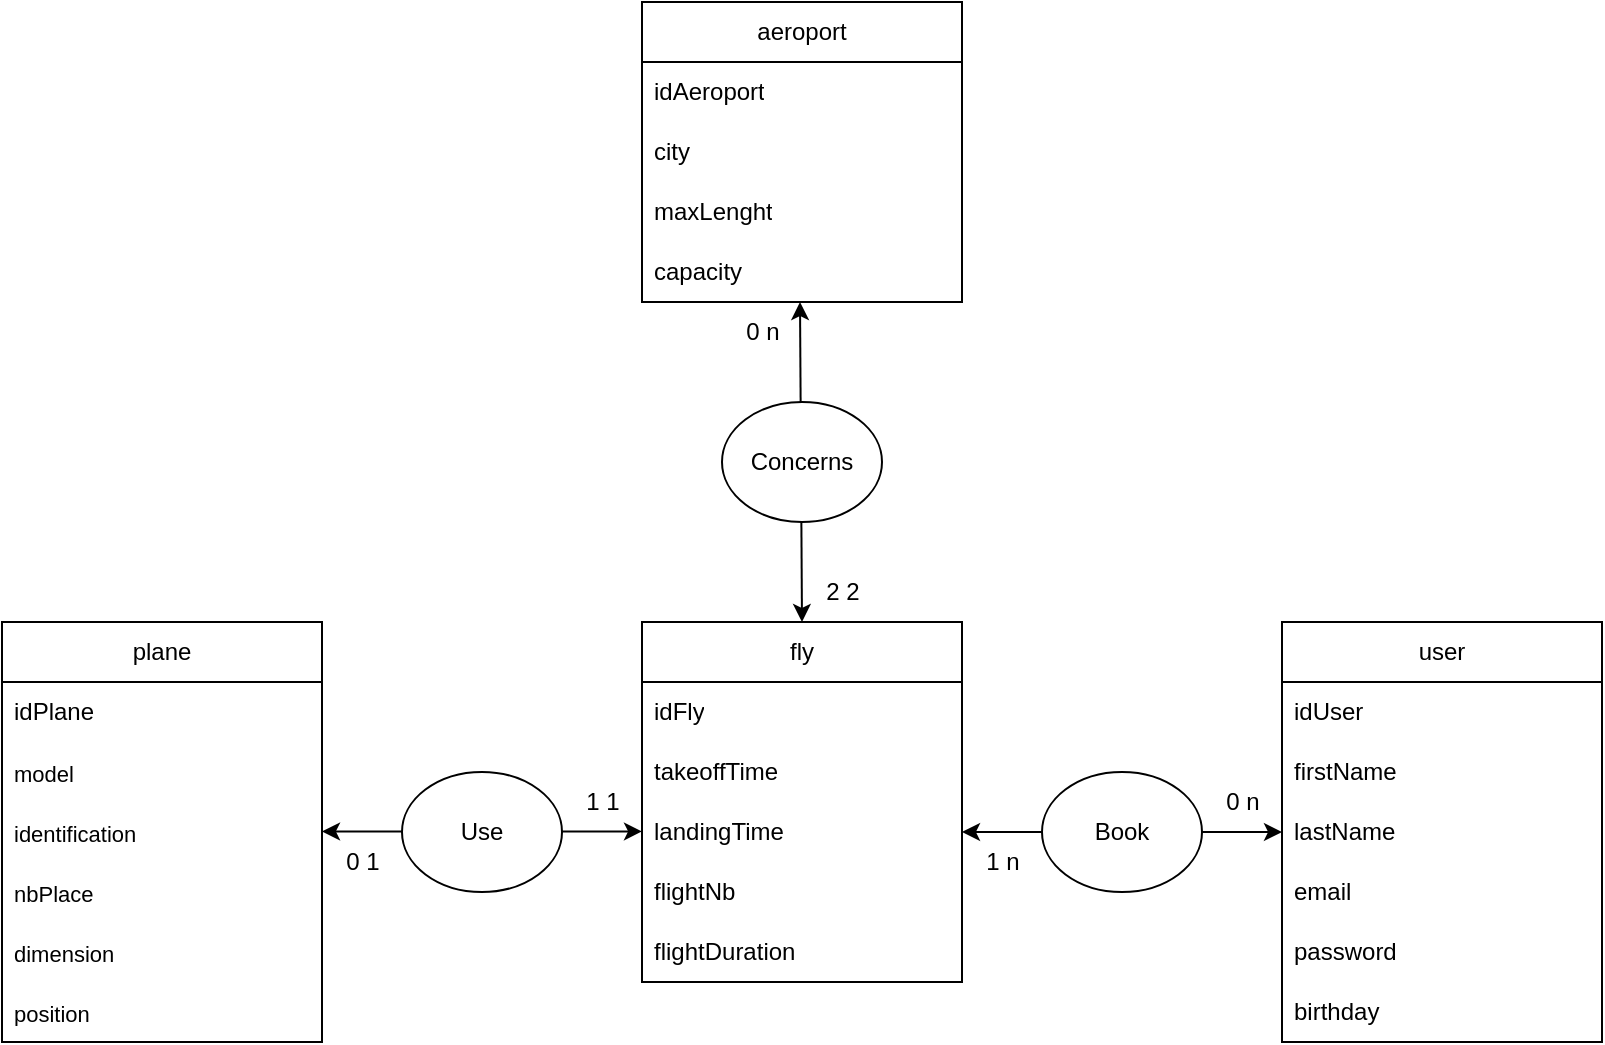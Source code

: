 <mxfile version="25.0.3">
  <diagram name="Page-1" id="C_r43Wm3bRSxfE9RjLY3">
    <mxGraphModel dx="983" dy="610" grid="1" gridSize="10" guides="1" tooltips="1" connect="1" arrows="1" fold="1" page="1" pageScale="1" pageWidth="827" pageHeight="1169" math="0" shadow="0">
      <root>
        <mxCell id="0" />
        <mxCell id="1" parent="0" />
        <mxCell id="ufqUqDcQZWouns2bcdCv-1" value="plane" style="swimlane;fontStyle=0;childLayout=stackLayout;horizontal=1;startSize=30;horizontalStack=0;resizeParent=1;resizeParentMax=0;resizeLast=0;collapsible=1;marginBottom=0;whiteSpace=wrap;html=1;" vertex="1" parent="1">
          <mxGeometry x="20" y="320" width="160" height="210" as="geometry" />
        </mxCell>
        <mxCell id="ufqUqDcQZWouns2bcdCv-2" value="idPlane" style="text;strokeColor=none;fillColor=none;align=left;verticalAlign=middle;spacingLeft=4;spacingRight=4;overflow=hidden;points=[[0,0.5],[1,0.5]];portConstraint=eastwest;rotatable=0;whiteSpace=wrap;html=1;" vertex="1" parent="ufqUqDcQZWouns2bcdCv-1">
          <mxGeometry y="30" width="160" height="30" as="geometry" />
        </mxCell>
        <mxCell id="ufqUqDcQZWouns2bcdCv-3" value="&lt;p style=&quot;margin: 0px; font-style: normal; font-variant-caps: normal; font-stretch: normal; font-size: 11px; line-height: normal; font-size-adjust: none; font-kerning: auto; font-variant-alternates: normal; font-variant-ligatures: normal; font-variant-numeric: normal; font-variant-east-asian: normal; font-variant-position: normal; font-variant-emoji: normal; font-feature-settings: normal; font-optical-sizing: auto; font-variation-settings: normal;&quot;&gt;model&lt;/p&gt;" style="text;strokeColor=none;fillColor=none;align=left;verticalAlign=middle;spacingLeft=4;spacingRight=4;overflow=hidden;points=[[0,0.5],[1,0.5]];portConstraint=eastwest;rotatable=0;whiteSpace=wrap;html=1;" vertex="1" parent="ufqUqDcQZWouns2bcdCv-1">
          <mxGeometry y="60" width="160" height="30" as="geometry" />
        </mxCell>
        <mxCell id="ufqUqDcQZWouns2bcdCv-4" value="&lt;p style=&quot;margin: 0px; font-style: normal; font-variant-caps: normal; font-stretch: normal; font-size: 11px; line-height: normal; font-size-adjust: none; font-kerning: auto; font-variant-alternates: normal; font-variant-ligatures: normal; font-variant-numeric: normal; font-variant-east-asian: normal; font-variant-position: normal; font-variant-emoji: normal; font-feature-settings: normal; font-optical-sizing: auto; font-variation-settings: normal;&quot;&gt;identification&lt;/p&gt;" style="text;strokeColor=none;fillColor=none;align=left;verticalAlign=middle;spacingLeft=4;spacingRight=4;overflow=hidden;points=[[0,0.5],[1,0.5]];portConstraint=eastwest;rotatable=0;whiteSpace=wrap;html=1;" vertex="1" parent="ufqUqDcQZWouns2bcdCv-1">
          <mxGeometry y="90" width="160" height="30" as="geometry" />
        </mxCell>
        <mxCell id="ufqUqDcQZWouns2bcdCv-9" value="&lt;p style=&quot;margin: 0px; font-style: normal; font-variant-caps: normal; font-stretch: normal; font-size: 11px; line-height: normal; font-size-adjust: none; font-kerning: auto; font-variant-alternates: normal; font-variant-ligatures: normal; font-variant-numeric: normal; font-variant-east-asian: normal; font-variant-position: normal; font-variant-emoji: normal; font-feature-settings: normal; font-optical-sizing: auto; font-variation-settings: normal;&quot;&gt;nbPlace&lt;/p&gt;" style="text;strokeColor=none;fillColor=none;align=left;verticalAlign=middle;spacingLeft=4;spacingRight=4;overflow=hidden;points=[[0,0.5],[1,0.5]];portConstraint=eastwest;rotatable=0;whiteSpace=wrap;html=1;" vertex="1" parent="ufqUqDcQZWouns2bcdCv-1">
          <mxGeometry y="120" width="160" height="30" as="geometry" />
        </mxCell>
        <mxCell id="ufqUqDcQZWouns2bcdCv-10" value="&lt;p style=&quot;margin: 0px; font-style: normal; font-variant-caps: normal; font-stretch: normal; font-size: 11px; line-height: normal; font-size-adjust: none; font-kerning: auto; font-variant-alternates: normal; font-variant-ligatures: normal; font-variant-numeric: normal; font-variant-east-asian: normal; font-variant-position: normal; font-variant-emoji: normal; font-feature-settings: normal; font-optical-sizing: auto; font-variation-settings: normal;&quot;&gt;dimension&lt;/p&gt;" style="text;strokeColor=none;fillColor=none;align=left;verticalAlign=middle;spacingLeft=4;spacingRight=4;overflow=hidden;points=[[0,0.5],[1,0.5]];portConstraint=eastwest;rotatable=0;whiteSpace=wrap;html=1;" vertex="1" parent="ufqUqDcQZWouns2bcdCv-1">
          <mxGeometry y="150" width="160" height="30" as="geometry" />
        </mxCell>
        <mxCell id="ufqUqDcQZWouns2bcdCv-11" value="&lt;p style=&quot;margin: 0px; font-style: normal; font-variant-caps: normal; font-stretch: normal; font-size: 11px; line-height: normal; font-size-adjust: none; font-kerning: auto; font-variant-alternates: normal; font-variant-ligatures: normal; font-variant-numeric: normal; font-variant-east-asian: normal; font-variant-position: normal; font-variant-emoji: normal; font-feature-settings: normal; font-optical-sizing: auto; font-variation-settings: normal;&quot;&gt;position&lt;/p&gt;" style="text;strokeColor=none;fillColor=none;align=left;verticalAlign=middle;spacingLeft=4;spacingRight=4;overflow=hidden;points=[[0,0.5],[1,0.5]];portConstraint=eastwest;rotatable=0;whiteSpace=wrap;html=1;" vertex="1" parent="ufqUqDcQZWouns2bcdCv-1">
          <mxGeometry y="180" width="160" height="30" as="geometry" />
        </mxCell>
        <mxCell id="ufqUqDcQZWouns2bcdCv-5" value="aeroport" style="swimlane;fontStyle=0;childLayout=stackLayout;horizontal=1;startSize=30;horizontalStack=0;resizeParent=1;resizeParentMax=0;resizeLast=0;collapsible=1;marginBottom=0;whiteSpace=wrap;html=1;" vertex="1" parent="1">
          <mxGeometry x="340" y="10" width="160" height="150" as="geometry" />
        </mxCell>
        <mxCell id="ufqUqDcQZWouns2bcdCv-6" value="idAeroport" style="text;strokeColor=none;fillColor=none;align=left;verticalAlign=middle;spacingLeft=4;spacingRight=4;overflow=hidden;points=[[0,0.5],[1,0.5]];portConstraint=eastwest;rotatable=0;whiteSpace=wrap;html=1;" vertex="1" parent="ufqUqDcQZWouns2bcdCv-5">
          <mxGeometry y="30" width="160" height="30" as="geometry" />
        </mxCell>
        <mxCell id="ufqUqDcQZWouns2bcdCv-7" value="city" style="text;strokeColor=none;fillColor=none;align=left;verticalAlign=middle;spacingLeft=4;spacingRight=4;overflow=hidden;points=[[0,0.5],[1,0.5]];portConstraint=eastwest;rotatable=0;whiteSpace=wrap;html=1;" vertex="1" parent="ufqUqDcQZWouns2bcdCv-5">
          <mxGeometry y="60" width="160" height="30" as="geometry" />
        </mxCell>
        <mxCell id="ufqUqDcQZWouns2bcdCv-8" value="maxLenght" style="text;strokeColor=none;fillColor=none;align=left;verticalAlign=middle;spacingLeft=4;spacingRight=4;overflow=hidden;points=[[0,0.5],[1,0.5]];portConstraint=eastwest;rotatable=0;whiteSpace=wrap;html=1;" vertex="1" parent="ufqUqDcQZWouns2bcdCv-5">
          <mxGeometry y="90" width="160" height="30" as="geometry" />
        </mxCell>
        <mxCell id="ufqUqDcQZWouns2bcdCv-28" value="capacity" style="text;strokeColor=none;fillColor=none;align=left;verticalAlign=middle;spacingLeft=4;spacingRight=4;overflow=hidden;points=[[0,0.5],[1,0.5]];portConstraint=eastwest;rotatable=0;whiteSpace=wrap;html=1;" vertex="1" parent="ufqUqDcQZWouns2bcdCv-5">
          <mxGeometry y="120" width="160" height="30" as="geometry" />
        </mxCell>
        <mxCell id="ufqUqDcQZWouns2bcdCv-12" value="fly" style="swimlane;fontStyle=0;childLayout=stackLayout;horizontal=1;startSize=30;horizontalStack=0;resizeParent=1;resizeParentMax=0;resizeLast=0;collapsible=1;marginBottom=0;whiteSpace=wrap;html=1;" vertex="1" parent="1">
          <mxGeometry x="340" y="320" width="160" height="180" as="geometry" />
        </mxCell>
        <mxCell id="ufqUqDcQZWouns2bcdCv-13" value="idFly" style="text;strokeColor=none;fillColor=none;align=left;verticalAlign=middle;spacingLeft=4;spacingRight=4;overflow=hidden;points=[[0,0.5],[1,0.5]];portConstraint=eastwest;rotatable=0;whiteSpace=wrap;html=1;" vertex="1" parent="ufqUqDcQZWouns2bcdCv-12">
          <mxGeometry y="30" width="160" height="30" as="geometry" />
        </mxCell>
        <mxCell id="ufqUqDcQZWouns2bcdCv-14" value="takeoffTime" style="text;strokeColor=none;fillColor=none;align=left;verticalAlign=middle;spacingLeft=4;spacingRight=4;overflow=hidden;points=[[0,0.5],[1,0.5]];portConstraint=eastwest;rotatable=0;whiteSpace=wrap;html=1;" vertex="1" parent="ufqUqDcQZWouns2bcdCv-12">
          <mxGeometry y="60" width="160" height="30" as="geometry" />
        </mxCell>
        <mxCell id="ufqUqDcQZWouns2bcdCv-27" value="landingTime" style="text;strokeColor=none;fillColor=none;align=left;verticalAlign=middle;spacingLeft=4;spacingRight=4;overflow=hidden;points=[[0,0.5],[1,0.5]];portConstraint=eastwest;rotatable=0;whiteSpace=wrap;html=1;" vertex="1" parent="ufqUqDcQZWouns2bcdCv-12">
          <mxGeometry y="90" width="160" height="30" as="geometry" />
        </mxCell>
        <mxCell id="ufqUqDcQZWouns2bcdCv-31" value="flightNb" style="text;strokeColor=none;fillColor=none;align=left;verticalAlign=middle;spacingLeft=4;spacingRight=4;overflow=hidden;points=[[0,0.5],[1,0.5]];portConstraint=eastwest;rotatable=0;whiteSpace=wrap;html=1;" vertex="1" parent="ufqUqDcQZWouns2bcdCv-12">
          <mxGeometry y="120" width="160" height="30" as="geometry" />
        </mxCell>
        <mxCell id="ufqUqDcQZWouns2bcdCv-49" value="flightDuration" style="text;strokeColor=none;fillColor=none;align=left;verticalAlign=middle;spacingLeft=4;spacingRight=4;overflow=hidden;points=[[0,0.5],[1,0.5]];portConstraint=eastwest;rotatable=0;whiteSpace=wrap;html=1;" vertex="1" parent="ufqUqDcQZWouns2bcdCv-12">
          <mxGeometry y="150" width="160" height="30" as="geometry" />
        </mxCell>
        <mxCell id="ufqUqDcQZWouns2bcdCv-32" value="user" style="swimlane;fontStyle=0;childLayout=stackLayout;horizontal=1;startSize=30;horizontalStack=0;resizeParent=1;resizeParentMax=0;resizeLast=0;collapsible=1;marginBottom=0;whiteSpace=wrap;html=1;" vertex="1" parent="1">
          <mxGeometry x="660" y="320" width="160" height="210" as="geometry" />
        </mxCell>
        <mxCell id="ufqUqDcQZWouns2bcdCv-33" value="idUser" style="text;strokeColor=none;fillColor=none;align=left;verticalAlign=middle;spacingLeft=4;spacingRight=4;overflow=hidden;points=[[0,0.5],[1,0.5]];portConstraint=eastwest;rotatable=0;whiteSpace=wrap;html=1;" vertex="1" parent="ufqUqDcQZWouns2bcdCv-32">
          <mxGeometry y="30" width="160" height="30" as="geometry" />
        </mxCell>
        <mxCell id="ufqUqDcQZWouns2bcdCv-34" value="firstName" style="text;strokeColor=none;fillColor=none;align=left;verticalAlign=middle;spacingLeft=4;spacingRight=4;overflow=hidden;points=[[0,0.5],[1,0.5]];portConstraint=eastwest;rotatable=0;whiteSpace=wrap;html=1;" vertex="1" parent="ufqUqDcQZWouns2bcdCv-32">
          <mxGeometry y="60" width="160" height="30" as="geometry" />
        </mxCell>
        <mxCell id="ufqUqDcQZWouns2bcdCv-35" value="lastName" style="text;strokeColor=none;fillColor=none;align=left;verticalAlign=middle;spacingLeft=4;spacingRight=4;overflow=hidden;points=[[0,0.5],[1,0.5]];portConstraint=eastwest;rotatable=0;whiteSpace=wrap;html=1;" vertex="1" parent="ufqUqDcQZWouns2bcdCv-32">
          <mxGeometry y="90" width="160" height="30" as="geometry" />
        </mxCell>
        <mxCell id="ufqUqDcQZWouns2bcdCv-36" value="email&lt;span style=&quot;caret-color: rgba(0, 0, 0, 0); color: rgba(0, 0, 0, 0); font-family: monospace; font-size: 0px; white-space: nowrap;&quot;&gt;%3CmxGraphModel%3E%3Croot%3E%3CmxCell%20id%3D%220%22%2F%3E%3CmxCell%20id%3D%221%22%20parent%3D%220%22%2F%3E%3CmxCell%20id%3D%222%22%20value%3D%22fly%22%20style%3D%22swimlane%3BfontStyle%3D0%3BchildLayout%3DstackLayout%3Bhorizontal%3D1%3BstartSize%3D30%3BhorizontalStack%3D0%3BresizeParent%3D1%3BresizeParentMax%3D0%3BresizeLast%3D0%3Bcollapsible%3D1%3BmarginBottom%3D0%3BwhiteSpace%3Dwrap%3Bhtml%3D1%3B%22%20vertex%3D%221%22%20parent%3D%221%22%3E%3CmxGeometry%20x%3D%22320%22%20y%3D%22380%22%20width%3D%22160%22%20height%3D%22150%22%20as%3D%22geometry%22%2F%3E%3C%2FmxCell%3E%3CmxCell%20id%3D%223%22%20value%3D%22idFly%22%20style%3D%22text%3BstrokeColor%3Dnone%3BfillColor%3Dnone%3Balign%3Dleft%3BverticalAlign%3Dmiddle%3BspacingLeft%3D4%3BspacingRight%3D4%3Boverflow%3Dhidden%3Bpoints%3D%5B%5B0%2C0.5%5D%2C%5B1%2C0.5%5D%5D%3BportConstraint%3Deastwest%3Brotatable%3D0%3BwhiteSpace%3Dwrap%3Bhtml%3D1%3B%22%20vertex%3D%221%22%20parent%3D%222%22%3E%3CmxGeometry%20y%3D%2230%22%20width%3D%22160%22%20height%3D%2230%22%20as%3D%22geometry%22%2F%3E%3C%2FmxCell%3E%3CmxCell%20id%3D%224%22%20value%3D%22takeoffTime%22%20style%3D%22text%3BstrokeColor%3Dnone%3BfillColor%3Dnone%3Balign%3Dleft%3BverticalAlign%3Dmiddle%3BspacingLeft%3D4%3BspacingRight%3D4%3Boverflow%3Dhidden%3Bpoints%3D%5B%5B0%2C0.5%5D%2C%5B1%2C0.5%5D%5D%3BportConstraint%3Deastwest%3Brotatable%3D0%3BwhiteSpace%3Dwrap%3Bhtml%3D1%3B%22%20vertex%3D%221%22%20parent%3D%222%22%3E%3CmxGeometry%20y%3D%2260%22%20width%3D%22160%22%20height%3D%2230%22%20as%3D%22geometry%22%2F%3E%3C%2FmxCell%3E%3CmxCell%20id%3D%225%22%20value%3D%22landingTime%22%20style%3D%22text%3BstrokeColor%3Dnone%3BfillColor%3Dnone%3Balign%3Dleft%3BverticalAlign%3Dmiddle%3BspacingLeft%3D4%3BspacingRight%3D4%3Boverflow%3Dhidden%3Bpoints%3D%5B%5B0%2C0.5%5D%2C%5B1%2C0.5%5D%5D%3BportConstraint%3Deastwest%3Brotatable%3D0%3BwhiteSpace%3Dwrap%3Bhtml%3D1%3B%22%20vertex%3D%221%22%20parent%3D%222%22%3E%3CmxGeometry%20y%3D%2290%22%20width%3D%22160%22%20height%3D%2230%22%20as%3D%22geometry%22%2F%3E%3C%2FmxCell%3E%3CmxCell%20id%3D%226%22%20value%3D%22flightNb%22%20style%3D%22text%3BstrokeColor%3Dnone%3BfillColor%3Dnone%3Balign%3Dleft%3BverticalAlign%3Dmiddle%3BspacingLeft%3D4%3BspacingRight%3D4%3Boverflow%3Dhidden%3Bpoints%3D%5B%5B0%2C0.5%5D%2C%5B1%2C0.5%5D%5D%3BportConstraint%3Deastwest%3Brotatable%3D0%3BwhiteSpace%3Dwrap%3Bhtml%3D1%3B%22%20vertex%3D%221%22%20parent%3D%222%22%3E%3CmxGeometry%20y%3D%22120%22%20width%3D%22160%22%20height%3D%2230%22%20as%3D%22geometry%22%2F%3E%3C%2FmxCell%3E%3C%2Froot%3E%3C%2FmxGraphModel%3E&lt;/span&gt;" style="text;strokeColor=none;fillColor=none;align=left;verticalAlign=middle;spacingLeft=4;spacingRight=4;overflow=hidden;points=[[0,0.5],[1,0.5]];portConstraint=eastwest;rotatable=0;whiteSpace=wrap;html=1;" vertex="1" parent="ufqUqDcQZWouns2bcdCv-32">
          <mxGeometry y="120" width="160" height="30" as="geometry" />
        </mxCell>
        <mxCell id="ufqUqDcQZWouns2bcdCv-37" value="password" style="text;strokeColor=none;fillColor=none;align=left;verticalAlign=middle;spacingLeft=4;spacingRight=4;overflow=hidden;points=[[0,0.5],[1,0.5]];portConstraint=eastwest;rotatable=0;whiteSpace=wrap;html=1;" vertex="1" parent="ufqUqDcQZWouns2bcdCv-32">
          <mxGeometry y="150" width="160" height="30" as="geometry" />
        </mxCell>
        <mxCell id="ufqUqDcQZWouns2bcdCv-39" value="birthday" style="text;strokeColor=none;fillColor=none;align=left;verticalAlign=middle;spacingLeft=4;spacingRight=4;overflow=hidden;points=[[0,0.5],[1,0.5]];portConstraint=eastwest;rotatable=0;whiteSpace=wrap;html=1;" vertex="1" parent="ufqUqDcQZWouns2bcdCv-32">
          <mxGeometry y="180" width="160" height="30" as="geometry" />
        </mxCell>
        <mxCell id="ufqUqDcQZWouns2bcdCv-47" value="" style="endArrow=classic;startArrow=classic;html=1;rounded=0;exitX=1;exitY=0.5;exitDx=0;exitDy=0;entryX=0;entryY=0.5;entryDx=0;entryDy=0;" edge="1" parent="1" source="ufqUqDcQZWouns2bcdCv-27" target="ufqUqDcQZWouns2bcdCv-35">
          <mxGeometry width="50" height="50" relative="1" as="geometry">
            <mxPoint x="550" y="570" as="sourcePoint" />
            <mxPoint x="650" y="425" as="targetPoint" />
            <Array as="points" />
          </mxGeometry>
        </mxCell>
        <mxCell id="ufqUqDcQZWouns2bcdCv-51" value="0 n" style="text;html=1;align=center;verticalAlign=middle;resizable=0;points=[];autosize=1;strokeColor=none;fillColor=none;" vertex="1" parent="1">
          <mxGeometry x="620" y="395" width="40" height="30" as="geometry" />
        </mxCell>
        <mxCell id="ufqUqDcQZWouns2bcdCv-52" value="1 n" style="text;html=1;align=center;verticalAlign=middle;resizable=0;points=[];autosize=1;strokeColor=none;fillColor=none;" vertex="1" parent="1">
          <mxGeometry x="500" y="425" width="40" height="30" as="geometry" />
        </mxCell>
        <mxCell id="ufqUqDcQZWouns2bcdCv-53" value="Book" style="ellipse;whiteSpace=wrap;html=1;" vertex="1" parent="1">
          <mxGeometry x="540" y="395" width="80" height="60" as="geometry" />
        </mxCell>
        <mxCell id="ufqUqDcQZWouns2bcdCv-56" value="" style="endArrow=classic;startArrow=classic;html=1;rounded=0;exitX=1;exitY=0.5;exitDx=0;exitDy=0;entryX=0;entryY=0.5;entryDx=0;entryDy=0;" edge="1" parent="1">
          <mxGeometry width="50" height="50" relative="1" as="geometry">
            <mxPoint x="180" y="424.71" as="sourcePoint" />
            <mxPoint x="340" y="424.71" as="targetPoint" />
            <Array as="points" />
          </mxGeometry>
        </mxCell>
        <mxCell id="ufqUqDcQZWouns2bcdCv-58" value="" style="endArrow=classic;startArrow=classic;html=1;rounded=0;entryX=0.5;entryY=0;entryDx=0;entryDy=0;" edge="1" parent="1" target="ufqUqDcQZWouns2bcdCv-12">
          <mxGeometry width="50" height="50" relative="1" as="geometry">
            <mxPoint x="419" y="160" as="sourcePoint" />
            <mxPoint x="450" y="303" as="targetPoint" />
            <Array as="points" />
          </mxGeometry>
        </mxCell>
        <mxCell id="ufqUqDcQZWouns2bcdCv-59" value="Concerns" style="ellipse;whiteSpace=wrap;html=1;" vertex="1" parent="1">
          <mxGeometry x="380" y="210" width="80" height="60" as="geometry" />
        </mxCell>
        <mxCell id="ufqUqDcQZWouns2bcdCv-61" value="2 2" style="text;html=1;align=center;verticalAlign=middle;resizable=0;points=[];autosize=1;strokeColor=none;fillColor=none;" vertex="1" parent="1">
          <mxGeometry x="420" y="290" width="40" height="30" as="geometry" />
        </mxCell>
        <mxCell id="ufqUqDcQZWouns2bcdCv-62" value="0 n" style="text;html=1;align=center;verticalAlign=middle;resizable=0;points=[];autosize=1;strokeColor=none;fillColor=none;" vertex="1" parent="1">
          <mxGeometry x="380" y="160" width="40" height="30" as="geometry" />
        </mxCell>
        <mxCell id="ufqUqDcQZWouns2bcdCv-65" value="Use" style="ellipse;whiteSpace=wrap;html=1;" vertex="1" parent="1">
          <mxGeometry x="220" y="395" width="80" height="60" as="geometry" />
        </mxCell>
        <mxCell id="ufqUqDcQZWouns2bcdCv-67" value="0 1" style="text;html=1;align=center;verticalAlign=middle;resizable=0;points=[];autosize=1;strokeColor=none;fillColor=none;" vertex="1" parent="1">
          <mxGeometry x="180" y="425" width="40" height="30" as="geometry" />
        </mxCell>
        <mxCell id="ufqUqDcQZWouns2bcdCv-68" value="1 1" style="text;html=1;align=center;verticalAlign=middle;resizable=0;points=[];autosize=1;strokeColor=none;fillColor=none;" vertex="1" parent="1">
          <mxGeometry x="300" y="395" width="40" height="30" as="geometry" />
        </mxCell>
      </root>
    </mxGraphModel>
  </diagram>
</mxfile>
